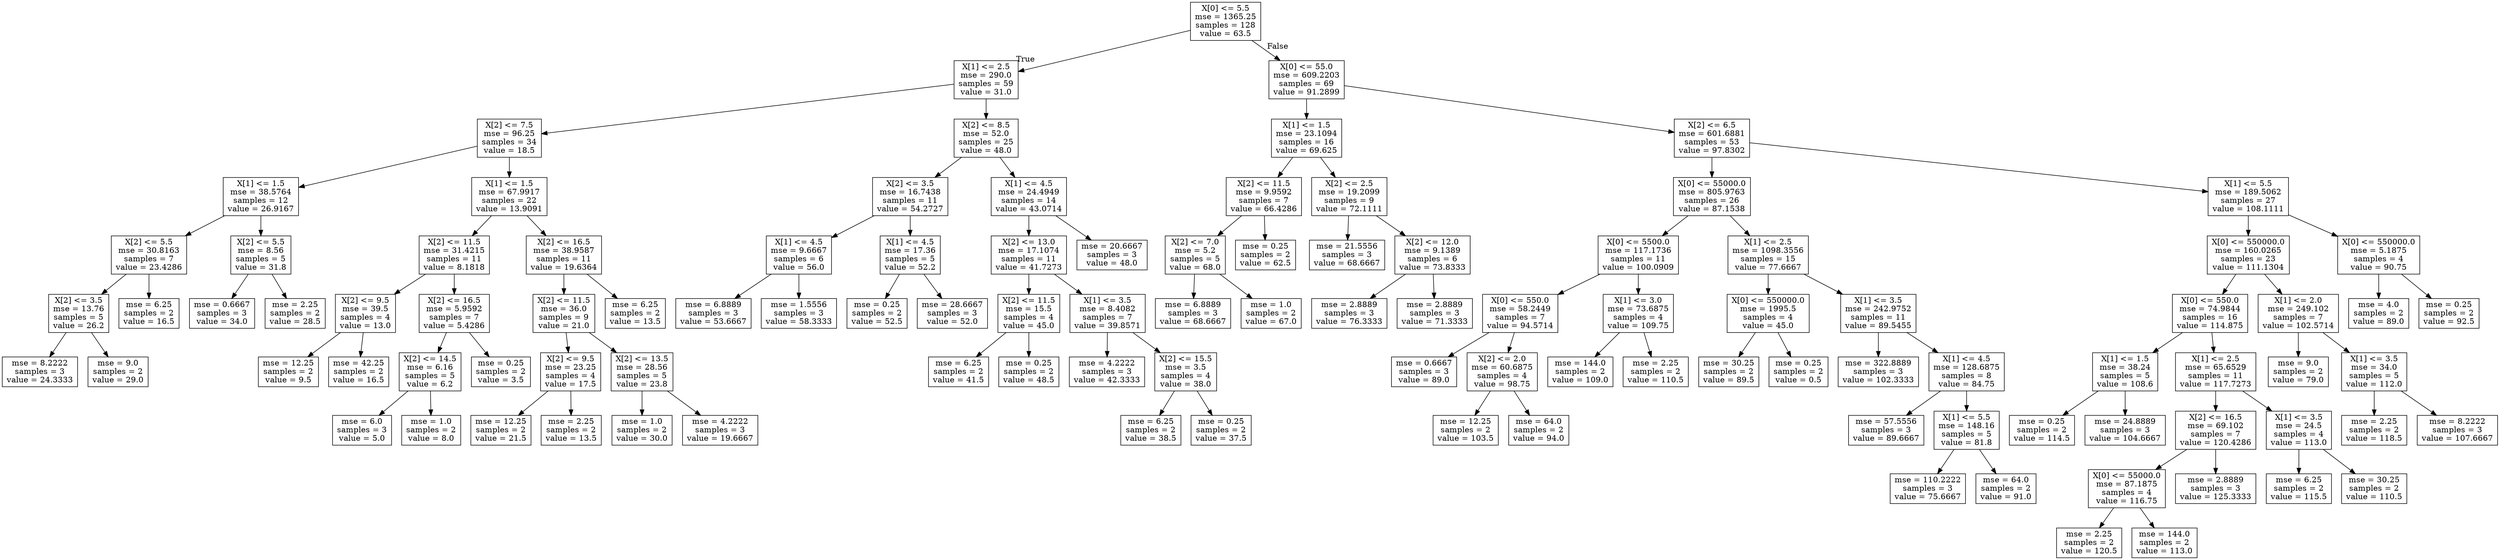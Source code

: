 digraph Tree {
node [shape=box] ;
0 [label="X[0] <= 5.5\nmse = 1365.25\nsamples = 128\nvalue = 63.5"] ;
1 [label="X[1] <= 2.5\nmse = 290.0\nsamples = 59\nvalue = 31.0"] ;
0 -> 1 [labeldistance=2.5, labelangle=45, headlabel="True"] ;
2 [label="X[2] <= 7.5\nmse = 96.25\nsamples = 34\nvalue = 18.5"] ;
1 -> 2 ;
3 [label="X[1] <= 1.5\nmse = 38.5764\nsamples = 12\nvalue = 26.9167"] ;
2 -> 3 ;
4 [label="X[2] <= 5.5\nmse = 30.8163\nsamples = 7\nvalue = 23.4286"] ;
3 -> 4 ;
5 [label="X[2] <= 3.5\nmse = 13.76\nsamples = 5\nvalue = 26.2"] ;
4 -> 5 ;
6 [label="mse = 8.2222\nsamples = 3\nvalue = 24.3333"] ;
5 -> 6 ;
7 [label="mse = 9.0\nsamples = 2\nvalue = 29.0"] ;
5 -> 7 ;
8 [label="mse = 6.25\nsamples = 2\nvalue = 16.5"] ;
4 -> 8 ;
9 [label="X[2] <= 5.5\nmse = 8.56\nsamples = 5\nvalue = 31.8"] ;
3 -> 9 ;
10 [label="mse = 0.6667\nsamples = 3\nvalue = 34.0"] ;
9 -> 10 ;
11 [label="mse = 2.25\nsamples = 2\nvalue = 28.5"] ;
9 -> 11 ;
12 [label="X[1] <= 1.5\nmse = 67.9917\nsamples = 22\nvalue = 13.9091"] ;
2 -> 12 ;
13 [label="X[2] <= 11.5\nmse = 31.4215\nsamples = 11\nvalue = 8.1818"] ;
12 -> 13 ;
14 [label="X[2] <= 9.5\nmse = 39.5\nsamples = 4\nvalue = 13.0"] ;
13 -> 14 ;
15 [label="mse = 12.25\nsamples = 2\nvalue = 9.5"] ;
14 -> 15 ;
16 [label="mse = 42.25\nsamples = 2\nvalue = 16.5"] ;
14 -> 16 ;
17 [label="X[2] <= 16.5\nmse = 5.9592\nsamples = 7\nvalue = 5.4286"] ;
13 -> 17 ;
18 [label="X[2] <= 14.5\nmse = 6.16\nsamples = 5\nvalue = 6.2"] ;
17 -> 18 ;
19 [label="mse = 6.0\nsamples = 3\nvalue = 5.0"] ;
18 -> 19 ;
20 [label="mse = 1.0\nsamples = 2\nvalue = 8.0"] ;
18 -> 20 ;
21 [label="mse = 0.25\nsamples = 2\nvalue = 3.5"] ;
17 -> 21 ;
22 [label="X[2] <= 16.5\nmse = 38.9587\nsamples = 11\nvalue = 19.6364"] ;
12 -> 22 ;
23 [label="X[2] <= 11.5\nmse = 36.0\nsamples = 9\nvalue = 21.0"] ;
22 -> 23 ;
24 [label="X[2] <= 9.5\nmse = 23.25\nsamples = 4\nvalue = 17.5"] ;
23 -> 24 ;
25 [label="mse = 12.25\nsamples = 2\nvalue = 21.5"] ;
24 -> 25 ;
26 [label="mse = 2.25\nsamples = 2\nvalue = 13.5"] ;
24 -> 26 ;
27 [label="X[2] <= 13.5\nmse = 28.56\nsamples = 5\nvalue = 23.8"] ;
23 -> 27 ;
28 [label="mse = 1.0\nsamples = 2\nvalue = 30.0"] ;
27 -> 28 ;
29 [label="mse = 4.2222\nsamples = 3\nvalue = 19.6667"] ;
27 -> 29 ;
30 [label="mse = 6.25\nsamples = 2\nvalue = 13.5"] ;
22 -> 30 ;
31 [label="X[2] <= 8.5\nmse = 52.0\nsamples = 25\nvalue = 48.0"] ;
1 -> 31 ;
32 [label="X[2] <= 3.5\nmse = 16.7438\nsamples = 11\nvalue = 54.2727"] ;
31 -> 32 ;
33 [label="X[1] <= 4.5\nmse = 9.6667\nsamples = 6\nvalue = 56.0"] ;
32 -> 33 ;
34 [label="mse = 6.8889\nsamples = 3\nvalue = 53.6667"] ;
33 -> 34 ;
35 [label="mse = 1.5556\nsamples = 3\nvalue = 58.3333"] ;
33 -> 35 ;
36 [label="X[1] <= 4.5\nmse = 17.36\nsamples = 5\nvalue = 52.2"] ;
32 -> 36 ;
37 [label="mse = 0.25\nsamples = 2\nvalue = 52.5"] ;
36 -> 37 ;
38 [label="mse = 28.6667\nsamples = 3\nvalue = 52.0"] ;
36 -> 38 ;
39 [label="X[1] <= 4.5\nmse = 24.4949\nsamples = 14\nvalue = 43.0714"] ;
31 -> 39 ;
40 [label="X[2] <= 13.0\nmse = 17.1074\nsamples = 11\nvalue = 41.7273"] ;
39 -> 40 ;
41 [label="X[2] <= 11.5\nmse = 15.5\nsamples = 4\nvalue = 45.0"] ;
40 -> 41 ;
42 [label="mse = 6.25\nsamples = 2\nvalue = 41.5"] ;
41 -> 42 ;
43 [label="mse = 0.25\nsamples = 2\nvalue = 48.5"] ;
41 -> 43 ;
44 [label="X[1] <= 3.5\nmse = 8.4082\nsamples = 7\nvalue = 39.8571"] ;
40 -> 44 ;
45 [label="mse = 4.2222\nsamples = 3\nvalue = 42.3333"] ;
44 -> 45 ;
46 [label="X[2] <= 15.5\nmse = 3.5\nsamples = 4\nvalue = 38.0"] ;
44 -> 46 ;
47 [label="mse = 6.25\nsamples = 2\nvalue = 38.5"] ;
46 -> 47 ;
48 [label="mse = 0.25\nsamples = 2\nvalue = 37.5"] ;
46 -> 48 ;
49 [label="mse = 20.6667\nsamples = 3\nvalue = 48.0"] ;
39 -> 49 ;
50 [label="X[0] <= 55.0\nmse = 609.2203\nsamples = 69\nvalue = 91.2899"] ;
0 -> 50 [labeldistance=2.5, labelangle=-45, headlabel="False"] ;
51 [label="X[1] <= 1.5\nmse = 23.1094\nsamples = 16\nvalue = 69.625"] ;
50 -> 51 ;
52 [label="X[2] <= 11.5\nmse = 9.9592\nsamples = 7\nvalue = 66.4286"] ;
51 -> 52 ;
53 [label="X[2] <= 7.0\nmse = 5.2\nsamples = 5\nvalue = 68.0"] ;
52 -> 53 ;
54 [label="mse = 6.8889\nsamples = 3\nvalue = 68.6667"] ;
53 -> 54 ;
55 [label="mse = 1.0\nsamples = 2\nvalue = 67.0"] ;
53 -> 55 ;
56 [label="mse = 0.25\nsamples = 2\nvalue = 62.5"] ;
52 -> 56 ;
57 [label="X[2] <= 2.5\nmse = 19.2099\nsamples = 9\nvalue = 72.1111"] ;
51 -> 57 ;
58 [label="mse = 21.5556\nsamples = 3\nvalue = 68.6667"] ;
57 -> 58 ;
59 [label="X[2] <= 12.0\nmse = 9.1389\nsamples = 6\nvalue = 73.8333"] ;
57 -> 59 ;
60 [label="mse = 2.8889\nsamples = 3\nvalue = 76.3333"] ;
59 -> 60 ;
61 [label="mse = 2.8889\nsamples = 3\nvalue = 71.3333"] ;
59 -> 61 ;
62 [label="X[2] <= 6.5\nmse = 601.6881\nsamples = 53\nvalue = 97.8302"] ;
50 -> 62 ;
63 [label="X[0] <= 55000.0\nmse = 805.9763\nsamples = 26\nvalue = 87.1538"] ;
62 -> 63 ;
64 [label="X[0] <= 5500.0\nmse = 117.1736\nsamples = 11\nvalue = 100.0909"] ;
63 -> 64 ;
65 [label="X[0] <= 550.0\nmse = 58.2449\nsamples = 7\nvalue = 94.5714"] ;
64 -> 65 ;
66 [label="mse = 0.6667\nsamples = 3\nvalue = 89.0"] ;
65 -> 66 ;
67 [label="X[2] <= 2.0\nmse = 60.6875\nsamples = 4\nvalue = 98.75"] ;
65 -> 67 ;
68 [label="mse = 12.25\nsamples = 2\nvalue = 103.5"] ;
67 -> 68 ;
69 [label="mse = 64.0\nsamples = 2\nvalue = 94.0"] ;
67 -> 69 ;
70 [label="X[1] <= 3.0\nmse = 73.6875\nsamples = 4\nvalue = 109.75"] ;
64 -> 70 ;
71 [label="mse = 144.0\nsamples = 2\nvalue = 109.0"] ;
70 -> 71 ;
72 [label="mse = 2.25\nsamples = 2\nvalue = 110.5"] ;
70 -> 72 ;
73 [label="X[1] <= 2.5\nmse = 1098.3556\nsamples = 15\nvalue = 77.6667"] ;
63 -> 73 ;
74 [label="X[0] <= 550000.0\nmse = 1995.5\nsamples = 4\nvalue = 45.0"] ;
73 -> 74 ;
75 [label="mse = 30.25\nsamples = 2\nvalue = 89.5"] ;
74 -> 75 ;
76 [label="mse = 0.25\nsamples = 2\nvalue = 0.5"] ;
74 -> 76 ;
77 [label="X[1] <= 3.5\nmse = 242.9752\nsamples = 11\nvalue = 89.5455"] ;
73 -> 77 ;
78 [label="mse = 322.8889\nsamples = 3\nvalue = 102.3333"] ;
77 -> 78 ;
79 [label="X[1] <= 4.5\nmse = 128.6875\nsamples = 8\nvalue = 84.75"] ;
77 -> 79 ;
80 [label="mse = 57.5556\nsamples = 3\nvalue = 89.6667"] ;
79 -> 80 ;
81 [label="X[1] <= 5.5\nmse = 148.16\nsamples = 5\nvalue = 81.8"] ;
79 -> 81 ;
82 [label="mse = 110.2222\nsamples = 3\nvalue = 75.6667"] ;
81 -> 82 ;
83 [label="mse = 64.0\nsamples = 2\nvalue = 91.0"] ;
81 -> 83 ;
84 [label="X[1] <= 5.5\nmse = 189.5062\nsamples = 27\nvalue = 108.1111"] ;
62 -> 84 ;
85 [label="X[0] <= 550000.0\nmse = 160.0265\nsamples = 23\nvalue = 111.1304"] ;
84 -> 85 ;
86 [label="X[0] <= 550.0\nmse = 74.9844\nsamples = 16\nvalue = 114.875"] ;
85 -> 86 ;
87 [label="X[1] <= 1.5\nmse = 38.24\nsamples = 5\nvalue = 108.6"] ;
86 -> 87 ;
88 [label="mse = 0.25\nsamples = 2\nvalue = 114.5"] ;
87 -> 88 ;
89 [label="mse = 24.8889\nsamples = 3\nvalue = 104.6667"] ;
87 -> 89 ;
90 [label="X[1] <= 2.5\nmse = 65.6529\nsamples = 11\nvalue = 117.7273"] ;
86 -> 90 ;
91 [label="X[2] <= 16.5\nmse = 69.102\nsamples = 7\nvalue = 120.4286"] ;
90 -> 91 ;
92 [label="X[0] <= 55000.0\nmse = 87.1875\nsamples = 4\nvalue = 116.75"] ;
91 -> 92 ;
93 [label="mse = 2.25\nsamples = 2\nvalue = 120.5"] ;
92 -> 93 ;
94 [label="mse = 144.0\nsamples = 2\nvalue = 113.0"] ;
92 -> 94 ;
95 [label="mse = 2.8889\nsamples = 3\nvalue = 125.3333"] ;
91 -> 95 ;
96 [label="X[1] <= 3.5\nmse = 24.5\nsamples = 4\nvalue = 113.0"] ;
90 -> 96 ;
97 [label="mse = 6.25\nsamples = 2\nvalue = 115.5"] ;
96 -> 97 ;
98 [label="mse = 30.25\nsamples = 2\nvalue = 110.5"] ;
96 -> 98 ;
99 [label="X[1] <= 2.0\nmse = 249.102\nsamples = 7\nvalue = 102.5714"] ;
85 -> 99 ;
100 [label="mse = 9.0\nsamples = 2\nvalue = 79.0"] ;
99 -> 100 ;
101 [label="X[1] <= 3.5\nmse = 34.0\nsamples = 5\nvalue = 112.0"] ;
99 -> 101 ;
102 [label="mse = 2.25\nsamples = 2\nvalue = 118.5"] ;
101 -> 102 ;
103 [label="mse = 8.2222\nsamples = 3\nvalue = 107.6667"] ;
101 -> 103 ;
104 [label="X[0] <= 550000.0\nmse = 5.1875\nsamples = 4\nvalue = 90.75"] ;
84 -> 104 ;
105 [label="mse = 4.0\nsamples = 2\nvalue = 89.0"] ;
104 -> 105 ;
106 [label="mse = 0.25\nsamples = 2\nvalue = 92.5"] ;
104 -> 106 ;
}